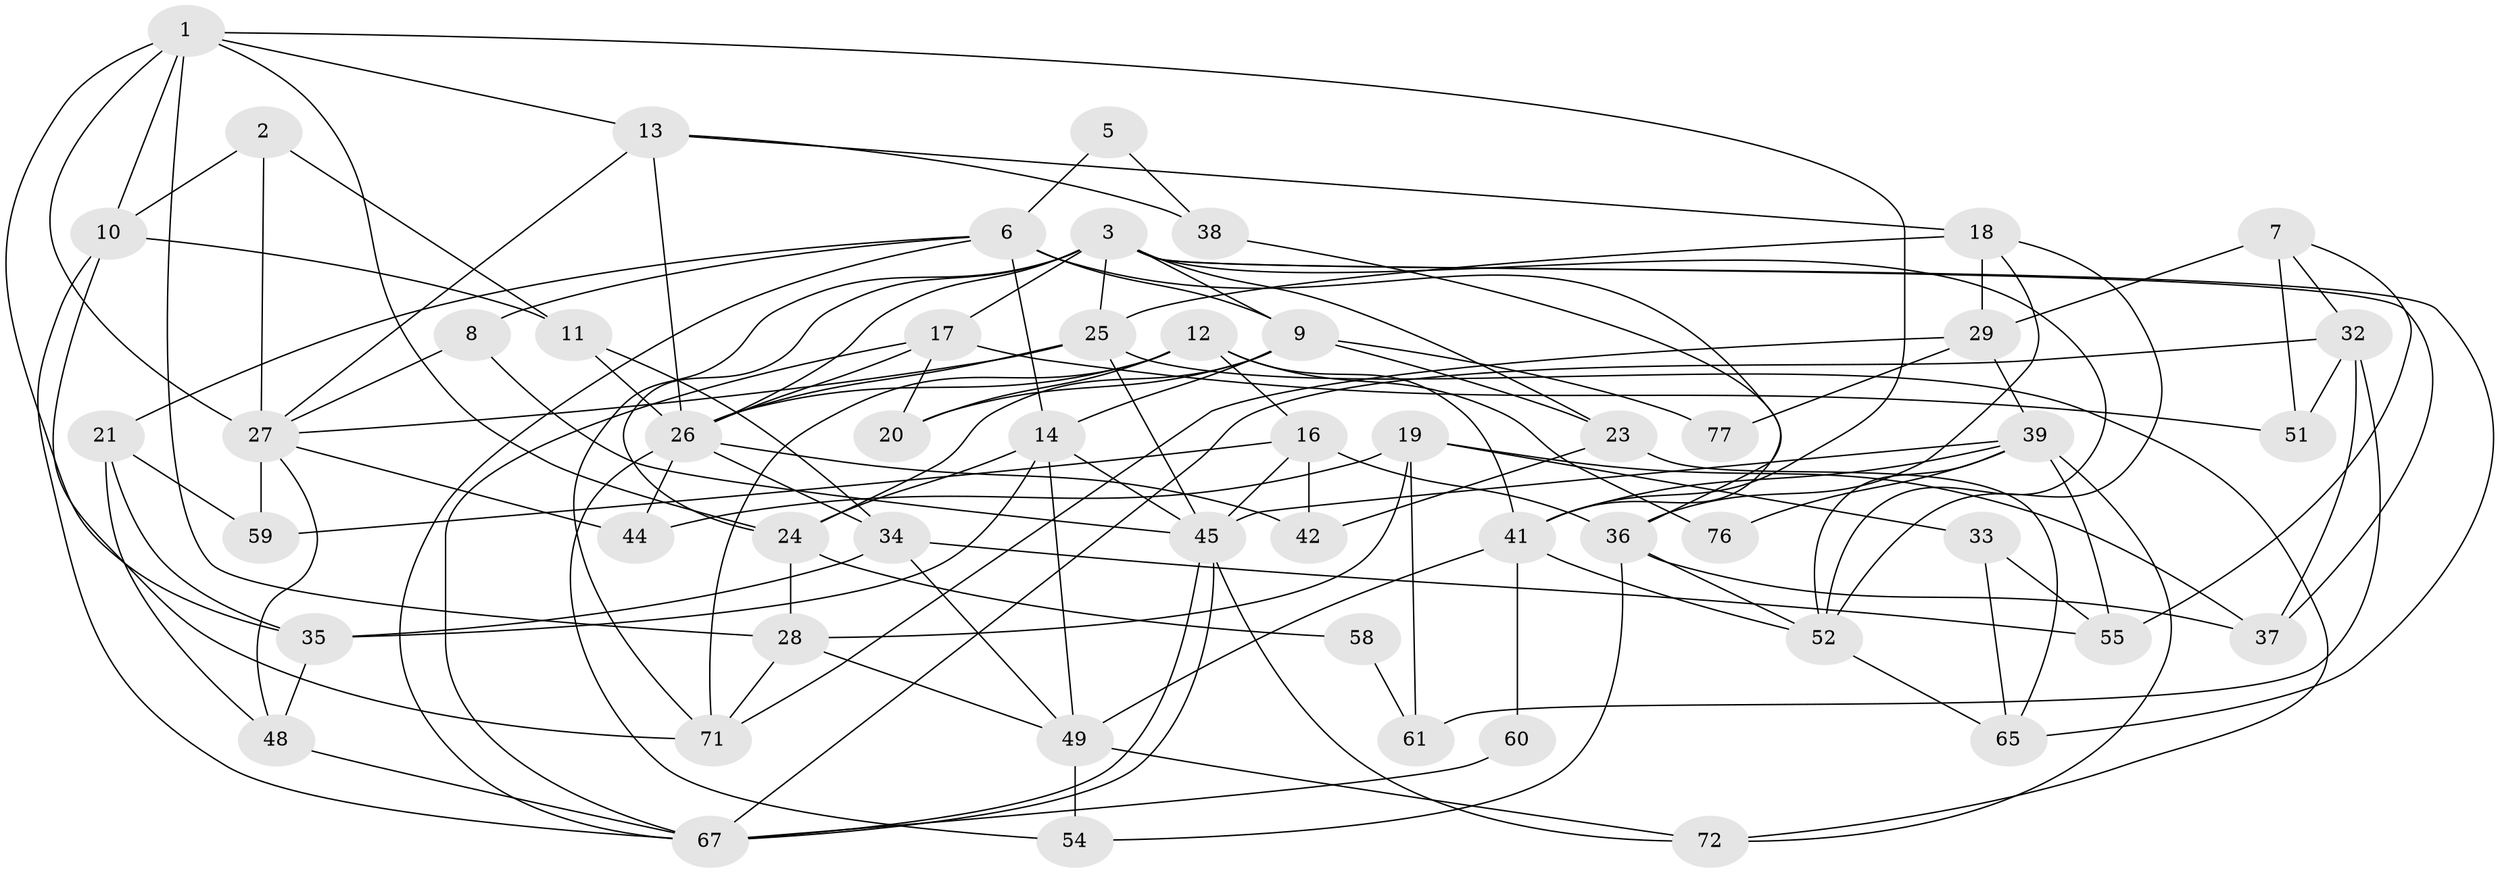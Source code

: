 // original degree distribution, {5: 0.16666666666666666, 3: 0.28205128205128205, 7: 0.01282051282051282, 2: 0.08974358974358974, 4: 0.34615384615384615, 6: 0.07692307692307693, 8: 0.02564102564102564}
// Generated by graph-tools (version 1.1) at 2025/11/02/27/25 16:11:18]
// undirected, 54 vertices, 130 edges
graph export_dot {
graph [start="1"]
  node [color=gray90,style=filled];
  1 [super="+22"];
  2;
  3 [super="+4"];
  5;
  6 [super="+40"];
  7 [super="+62"];
  8;
  9 [super="+15"];
  10 [super="+47"];
  11;
  12;
  13 [super="+53"];
  14 [super="+56"];
  16;
  17;
  18 [super="+30"];
  19 [super="+50"];
  20;
  21;
  23;
  24 [super="+75"];
  25 [super="+64"];
  26 [super="+31"];
  27;
  28 [super="+66"];
  29 [super="+63"];
  32 [super="+78"];
  33;
  34;
  35 [super="+68"];
  36 [super="+69"];
  37;
  38;
  39 [super="+73"];
  41 [super="+46"];
  42 [super="+43"];
  44;
  45 [super="+57"];
  48;
  49 [super="+70"];
  51;
  52;
  54;
  55;
  58;
  59;
  60;
  61;
  65;
  67 [super="+74"];
  71;
  72;
  76;
  77;
  1 -- 28;
  1 -- 27;
  1 -- 41;
  1 -- 24;
  1 -- 10;
  1 -- 35;
  1 -- 13;
  2 -- 27;
  2 -- 11;
  2 -- 10;
  3 -- 65;
  3 -- 17;
  3 -- 52;
  3 -- 37;
  3 -- 23;
  3 -- 71;
  3 -- 9;
  3 -- 24;
  3 -- 25;
  3 -- 26;
  5 -- 6;
  5 -- 38;
  6 -- 67;
  6 -- 36;
  6 -- 21;
  6 -- 8;
  6 -- 9;
  6 -- 14;
  7 -- 55;
  7 -- 51;
  7 -- 29 [weight=2];
  7 -- 32;
  8 -- 27;
  8 -- 45;
  9 -- 14;
  9 -- 20;
  9 -- 24;
  9 -- 77;
  9 -- 23;
  10 -- 67;
  10 -- 11;
  10 -- 71;
  11 -- 26;
  11 -- 34;
  12 -- 71;
  12 -- 16;
  12 -- 20;
  12 -- 26;
  12 -- 76;
  12 -- 41;
  13 -- 26;
  13 -- 18;
  13 -- 27;
  13 -- 38;
  14 -- 24;
  14 -- 49;
  14 -- 35;
  14 -- 45;
  16 -- 36;
  16 -- 42;
  16 -- 59;
  16 -- 45;
  17 -- 20;
  17 -- 26;
  17 -- 51;
  17 -- 67;
  18 -- 36;
  18 -- 52;
  18 -- 29;
  18 -- 25;
  19 -- 37;
  19 -- 28;
  19 -- 33;
  19 -- 44;
  19 -- 61;
  21 -- 35;
  21 -- 48;
  21 -- 59;
  23 -- 42;
  23 -- 65;
  24 -- 28;
  24 -- 58;
  25 -- 26;
  25 -- 27;
  25 -- 72;
  25 -- 45;
  26 -- 54;
  26 -- 42;
  26 -- 34;
  26 -- 44;
  27 -- 59;
  27 -- 44;
  27 -- 48;
  28 -- 49;
  28 -- 71;
  29 -- 39;
  29 -- 77;
  29 -- 71;
  32 -- 51;
  32 -- 37;
  32 -- 61;
  32 -- 67;
  33 -- 55;
  33 -- 65;
  34 -- 35;
  34 -- 49;
  34 -- 55;
  35 -- 48;
  36 -- 37;
  36 -- 54;
  36 -- 52;
  38 -- 41;
  39 -- 72;
  39 -- 52;
  39 -- 76;
  39 -- 41;
  39 -- 55;
  39 -- 45;
  41 -- 49;
  41 -- 52;
  41 -- 60;
  45 -- 67;
  45 -- 67;
  45 -- 72;
  48 -- 67;
  49 -- 72;
  49 -- 54;
  52 -- 65;
  58 -- 61;
  60 -- 67;
}
